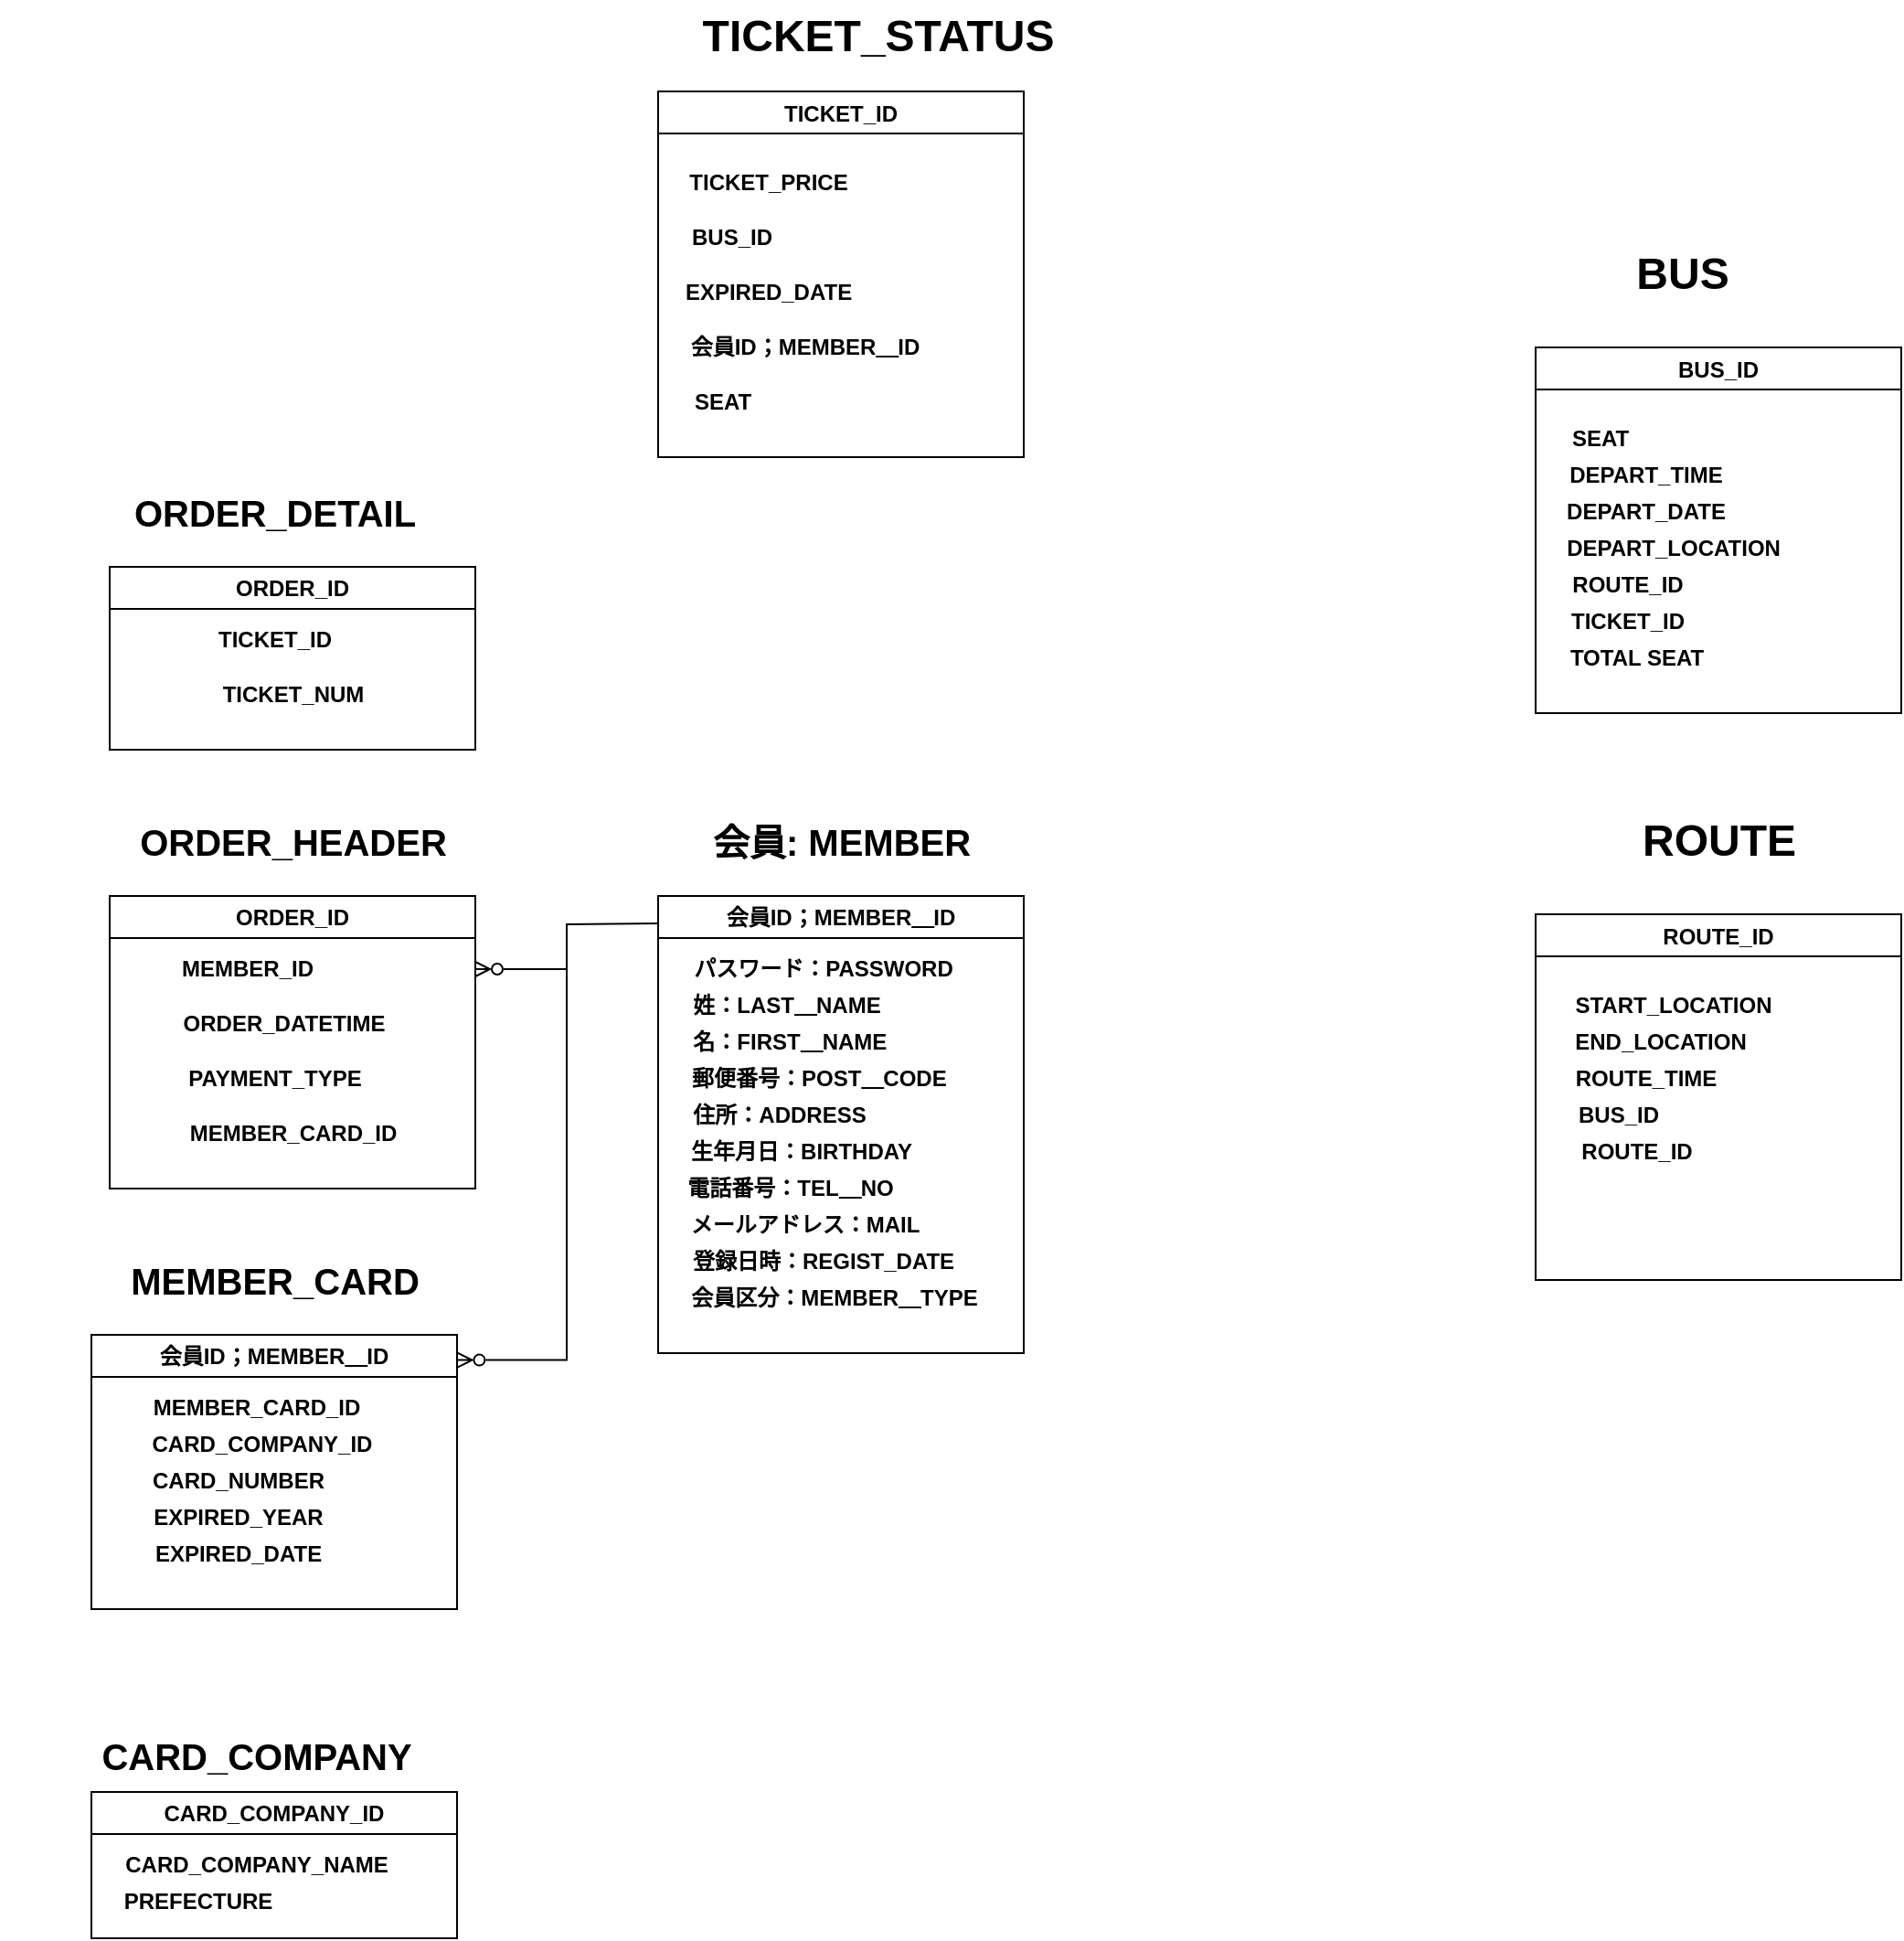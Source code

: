 <mxfile version="21.7.2" type="github">
  <diagram name="Page-1" id="74e2e168-ea6b-b213-b513-2b3c1d86103e">
    <mxGraphModel dx="670" dy="1383" grid="1" gridSize="10" guides="1" tooltips="1" connect="1" arrows="1" fold="1" page="1" pageScale="1" pageWidth="1100" pageHeight="850" background="none" math="0" shadow="0">
      <root>
        <mxCell id="0" />
        <mxCell id="1" parent="0" />
        <mxCell id="yDjKqw7yzb0ghYkaqRdv-2" value="会員ID；MEMBER＿ID" style="swimlane;whiteSpace=wrap;html=1;" parent="1" vertex="1">
          <mxGeometry x="570" y="410" width="200" height="250" as="geometry" />
        </mxCell>
        <mxCell id="yDjKqw7yzb0ghYkaqRdv-6" value="パスワード：PASSWORD" style="text;strokeColor=none;fillColor=none;html=1;fontSize=12;fontStyle=1;verticalAlign=middle;align=center;" parent="yDjKqw7yzb0ghYkaqRdv-2" vertex="1">
          <mxGeometry y="30" width="180" height="20" as="geometry" />
        </mxCell>
        <mxCell id="yDjKqw7yzb0ghYkaqRdv-7" value="姓：LAST＿NAME" style="text;strokeColor=none;fillColor=none;html=1;fontSize=12;fontStyle=1;verticalAlign=middle;align=center;" parent="yDjKqw7yzb0ghYkaqRdv-2" vertex="1">
          <mxGeometry x="-20" y="50" width="180" height="20" as="geometry" />
        </mxCell>
        <mxCell id="yDjKqw7yzb0ghYkaqRdv-8" value="&amp;nbsp;名：FIRST＿NAME" style="text;strokeColor=none;fillColor=none;html=1;fontSize=12;fontStyle=1;verticalAlign=middle;align=center;" parent="yDjKqw7yzb0ghYkaqRdv-2" vertex="1">
          <mxGeometry x="-20" y="70" width="180" height="20" as="geometry" />
        </mxCell>
        <mxCell id="yDjKqw7yzb0ghYkaqRdv-9" value="　 郵便番号：POST＿CODE" style="text;strokeColor=none;fillColor=none;html=1;fontSize=12;fontStyle=1;verticalAlign=middle;align=center;" parent="yDjKqw7yzb0ghYkaqRdv-2" vertex="1">
          <mxGeometry x="-10" y="90" width="180" height="20" as="geometry" />
        </mxCell>
        <mxCell id="yDjKqw7yzb0ghYkaqRdv-10" value="　住所：ADDRESS" style="text;strokeColor=none;fillColor=none;html=1;fontSize=12;fontStyle=1;verticalAlign=middle;align=center;" parent="yDjKqw7yzb0ghYkaqRdv-2" vertex="1">
          <mxGeometry x="-30" y="110" width="180" height="20" as="geometry" />
        </mxCell>
        <mxCell id="yDjKqw7yzb0ghYkaqRdv-69" value="　　　生年月日：BIRTHDAY" style="text;strokeColor=none;fillColor=none;html=1;fontSize=12;fontStyle=1;verticalAlign=middle;align=center;" parent="yDjKqw7yzb0ghYkaqRdv-2" vertex="1">
          <mxGeometry x="-30" y="130" width="180" height="20" as="geometry" />
        </mxCell>
        <mxCell id="yDjKqw7yzb0ghYkaqRdv-70" value="　　電話番号：TEL＿NO" style="text;strokeColor=none;fillColor=none;html=1;fontSize=12;fontStyle=1;verticalAlign=middle;align=center;" parent="yDjKqw7yzb0ghYkaqRdv-2" vertex="1">
          <mxGeometry x="-30" y="150" width="180" height="20" as="geometry" />
        </mxCell>
        <mxCell id="yDjKqw7yzb0ghYkaqRdv-71" value="メールアドレス：MAIL" style="text;strokeColor=none;fillColor=none;html=1;fontSize=12;fontStyle=1;verticalAlign=middle;align=center;" parent="yDjKqw7yzb0ghYkaqRdv-2" vertex="1">
          <mxGeometry x="-10" y="170" width="180" height="20" as="geometry" />
        </mxCell>
        <mxCell id="yDjKqw7yzb0ghYkaqRdv-72" value="登録日時：REGIST_DATE" style="text;strokeColor=none;fillColor=none;html=1;fontSize=12;fontStyle=1;verticalAlign=middle;align=center;" parent="yDjKqw7yzb0ghYkaqRdv-2" vertex="1">
          <mxGeometry y="190" width="180" height="20" as="geometry" />
        </mxCell>
        <mxCell id="yDjKqw7yzb0ghYkaqRdv-73" value="　会員区分：MEMBER＿TYPE" style="text;strokeColor=none;fillColor=none;html=1;fontSize=12;fontStyle=1;verticalAlign=middle;align=center;" parent="yDjKqw7yzb0ghYkaqRdv-2" vertex="1">
          <mxGeometry y="210" width="180" height="20" as="geometry" />
        </mxCell>
        <mxCell id="yDjKqw7yzb0ghYkaqRdv-3" value="会員: MEMBER" style="text;strokeColor=none;fillColor=none;html=1;fontSize=20;fontStyle=1;verticalAlign=middle;align=center;" parent="1" vertex="1">
          <mxGeometry x="570" y="360" width="200" height="40" as="geometry" />
        </mxCell>
        <mxCell id="yDjKqw7yzb0ghYkaqRdv-76" value="TICKET_ID" style="swimlane;" parent="1" vertex="1">
          <mxGeometry x="570" y="-30" width="200" height="200" as="geometry" />
        </mxCell>
        <mxCell id="6Mnsdf7yAfQ03zAd6nEP-5" value="TICKET_PRICE" style="text;strokeColor=none;fillColor=none;html=1;fontSize=12;fontStyle=1;verticalAlign=middle;align=center;" parent="yDjKqw7yzb0ghYkaqRdv-76" vertex="1">
          <mxGeometry x="-30" y="40" width="180" height="20" as="geometry" />
        </mxCell>
        <mxCell id="6Mnsdf7yAfQ03zAd6nEP-6" value="BUS_ID" style="text;strokeColor=none;fillColor=none;html=1;fontSize=12;fontStyle=1;verticalAlign=middle;align=center;" parent="yDjKqw7yzb0ghYkaqRdv-76" vertex="1">
          <mxGeometry x="-50" y="70" width="180" height="20" as="geometry" />
        </mxCell>
        <mxCell id="6Mnsdf7yAfQ03zAd6nEP-7" value="EXPIRED_DATE" style="text;strokeColor=none;fillColor=none;html=1;fontSize=12;fontStyle=1;verticalAlign=middle;align=center;" parent="yDjKqw7yzb0ghYkaqRdv-76" vertex="1">
          <mxGeometry x="-30" y="100" width="180" height="20" as="geometry" />
        </mxCell>
        <mxCell id="6Mnsdf7yAfQ03zAd6nEP-16" value="会員ID；MEMBER＿ID" style="text;strokeColor=none;fillColor=none;html=1;fontSize=12;fontStyle=1;verticalAlign=middle;align=center;" parent="yDjKqw7yzb0ghYkaqRdv-76" vertex="1">
          <mxGeometry x="-10" y="130" width="180" height="20" as="geometry" />
        </mxCell>
        <mxCell id="6Mnsdf7yAfQ03zAd6nEP-26" value="SEAT" style="text;strokeColor=none;fillColor=none;html=1;fontSize=12;fontStyle=1;verticalAlign=middle;align=center;" parent="yDjKqw7yzb0ghYkaqRdv-76" vertex="1">
          <mxGeometry x="-60" y="160" width="190" height="20" as="geometry" />
        </mxCell>
        <mxCell id="6Mnsdf7yAfQ03zAd6nEP-9" value="TICKET_STATUS" style="text;strokeColor=none;fillColor=none;html=1;fontSize=24;fontStyle=1;verticalAlign=middle;align=center;" parent="1" vertex="1">
          <mxGeometry x="590" y="-80" width="200" height="40" as="geometry" />
        </mxCell>
        <mxCell id="6Mnsdf7yAfQ03zAd6nEP-10" value="BUS_ID" style="swimlane;" parent="1" vertex="1">
          <mxGeometry x="1050" y="110" width="200" height="200" as="geometry" />
        </mxCell>
        <mxCell id="6Mnsdf7yAfQ03zAd6nEP-11" value="SEAT" style="text;strokeColor=none;fillColor=none;html=1;fontSize=12;fontStyle=1;verticalAlign=middle;align=center;" parent="6Mnsdf7yAfQ03zAd6nEP-10" vertex="1">
          <mxGeometry x="-60" y="40" width="190" height="20" as="geometry" />
        </mxCell>
        <mxCell id="6Mnsdf7yAfQ03zAd6nEP-12" value="DEPART_TIME" style="text;strokeColor=none;fillColor=none;html=1;fontSize=12;fontStyle=1;verticalAlign=middle;align=center;" parent="6Mnsdf7yAfQ03zAd6nEP-10" vertex="1">
          <mxGeometry x="-30" y="60" width="180" height="20" as="geometry" />
        </mxCell>
        <mxCell id="6Mnsdf7yAfQ03zAd6nEP-13" value="DEPART_DATE" style="text;strokeColor=none;fillColor=none;html=1;fontSize=12;fontStyle=1;verticalAlign=middle;align=center;" parent="6Mnsdf7yAfQ03zAd6nEP-10" vertex="1">
          <mxGeometry x="-30" y="80" width="180" height="20" as="geometry" />
        </mxCell>
        <mxCell id="6Mnsdf7yAfQ03zAd6nEP-14" value="DEPART_LOCATION" style="text;strokeColor=none;fillColor=none;html=1;fontSize=12;fontStyle=1;verticalAlign=middle;align=center;" parent="6Mnsdf7yAfQ03zAd6nEP-10" vertex="1">
          <mxGeometry x="-20" y="100" width="190" height="20" as="geometry" />
        </mxCell>
        <mxCell id="6Mnsdf7yAfQ03zAd6nEP-18" value="ROUTE_ID" style="text;strokeColor=none;fillColor=none;html=1;fontSize=12;fontStyle=1;verticalAlign=middle;align=center;" parent="6Mnsdf7yAfQ03zAd6nEP-10" vertex="1">
          <mxGeometry x="-50" y="120" width="200" height="20" as="geometry" />
        </mxCell>
        <mxCell id="6Mnsdf7yAfQ03zAd6nEP-27" value="TICKET_ID" style="text;strokeColor=none;fillColor=none;html=1;fontSize=12;fontStyle=1;verticalAlign=middle;align=center;" parent="6Mnsdf7yAfQ03zAd6nEP-10" vertex="1">
          <mxGeometry x="-45" y="140" width="190" height="20" as="geometry" />
        </mxCell>
        <mxCell id="UGFwMmbldTLrsSRiIsaC-10" value="TOTAL SEAT" style="text;strokeColor=none;fillColor=none;html=1;fontSize=12;fontStyle=1;verticalAlign=middle;align=center;" parent="6Mnsdf7yAfQ03zAd6nEP-10" vertex="1">
          <mxGeometry x="-35" y="160" width="180" height="20" as="geometry" />
        </mxCell>
        <mxCell id="6Mnsdf7yAfQ03zAd6nEP-15" value="BUS" style="text;strokeColor=none;fillColor=none;html=1;fontSize=24;fontStyle=1;verticalAlign=middle;align=center;" parent="1" vertex="1">
          <mxGeometry x="1030" y="50" width="200" height="40" as="geometry" />
        </mxCell>
        <mxCell id="6Mnsdf7yAfQ03zAd6nEP-19" value="ROUTE_ID" style="swimlane;" parent="1" vertex="1">
          <mxGeometry x="1050" y="420" width="200" height="200" as="geometry" />
        </mxCell>
        <mxCell id="6Mnsdf7yAfQ03zAd6nEP-20" value="START_LOCATION" style="text;strokeColor=none;fillColor=none;html=1;fontSize=12;fontStyle=1;verticalAlign=middle;align=center;" parent="6Mnsdf7yAfQ03zAd6nEP-19" vertex="1">
          <mxGeometry x="-20" y="40" width="190" height="20" as="geometry" />
        </mxCell>
        <mxCell id="6Mnsdf7yAfQ03zAd6nEP-21" value="END_LOCATION" style="text;strokeColor=none;fillColor=none;html=1;fontSize=12;fontStyle=1;verticalAlign=middle;align=center;" parent="6Mnsdf7yAfQ03zAd6nEP-19" vertex="1">
          <mxGeometry x="-30" y="60" width="195" height="20" as="geometry" />
        </mxCell>
        <mxCell id="6Mnsdf7yAfQ03zAd6nEP-22" value="ROUTE_TIME" style="text;strokeColor=none;fillColor=none;html=1;fontSize=12;fontStyle=1;verticalAlign=middle;align=center;" parent="6Mnsdf7yAfQ03zAd6nEP-19" vertex="1">
          <mxGeometry x="-30" y="80" width="180" height="20" as="geometry" />
        </mxCell>
        <mxCell id="6Mnsdf7yAfQ03zAd6nEP-23" value="BUS_ID" style="text;strokeColor=none;fillColor=none;html=1;fontSize=12;fontStyle=1;verticalAlign=middle;align=center;" parent="6Mnsdf7yAfQ03zAd6nEP-19" vertex="1">
          <mxGeometry x="-50" y="100" width="190" height="20" as="geometry" />
        </mxCell>
        <mxCell id="6Mnsdf7yAfQ03zAd6nEP-24" value="ROUTE_ID" style="text;strokeColor=none;fillColor=none;html=1;fontSize=12;fontStyle=1;verticalAlign=middle;align=center;" parent="6Mnsdf7yAfQ03zAd6nEP-19" vertex="1">
          <mxGeometry x="-50" y="120" width="210" height="20" as="geometry" />
        </mxCell>
        <mxCell id="6Mnsdf7yAfQ03zAd6nEP-25" value="ROUTE" style="text;strokeColor=none;fillColor=none;html=1;fontSize=24;fontStyle=1;verticalAlign=middle;align=center;" parent="1" vertex="1">
          <mxGeometry x="1050" y="360" width="200" height="40" as="geometry" />
        </mxCell>
        <mxCell id="UGFwMmbldTLrsSRiIsaC-1" value="ORDER_ID" style="swimlane;whiteSpace=wrap;html=1;" parent="1" vertex="1">
          <mxGeometry x="270" y="410" width="200" height="160" as="geometry" />
        </mxCell>
        <mxCell id="UGFwMmbldTLrsSRiIsaC-2" value="MEMBER_ID" style="text;strokeColor=none;fillColor=none;html=1;fontSize=12;fontStyle=1;verticalAlign=middle;align=center;" parent="UGFwMmbldTLrsSRiIsaC-1" vertex="1">
          <mxGeometry x="-30" y="30" width="210" height="20" as="geometry" />
        </mxCell>
        <mxCell id="UGFwMmbldTLrsSRiIsaC-5" value="ORDER_DATETIME" style="text;strokeColor=none;fillColor=none;html=1;fontSize=12;fontStyle=1;verticalAlign=middle;align=center;" parent="UGFwMmbldTLrsSRiIsaC-1" vertex="1">
          <mxGeometry y="60" width="190" height="20" as="geometry" />
        </mxCell>
        <mxCell id="UGFwMmbldTLrsSRiIsaC-6" value="PAYMENT_TYPE" style="text;strokeColor=none;fillColor=none;html=1;fontSize=12;fontStyle=1;verticalAlign=middle;align=center;" parent="UGFwMmbldTLrsSRiIsaC-1" vertex="1">
          <mxGeometry x="-10" y="90" width="200" height="20" as="geometry" />
        </mxCell>
        <mxCell id="k_bStmXS0Wy6511A6Ppj-39" value="MEMBER_CARD_ID" style="text;strokeColor=none;fillColor=none;html=1;fontSize=12;fontStyle=1;verticalAlign=middle;align=center;" vertex="1" parent="UGFwMmbldTLrsSRiIsaC-1">
          <mxGeometry x="10" y="120" width="180" height="20" as="geometry" />
        </mxCell>
        <mxCell id="UGFwMmbldTLrsSRiIsaC-12" value="ORDER_HEADER" style="text;strokeColor=none;fillColor=none;html=1;fontSize=20;fontStyle=1;verticalAlign=middle;align=center;" parent="1" vertex="1">
          <mxGeometry x="270" y="360" width="200" height="40" as="geometry" />
        </mxCell>
        <mxCell id="k_bStmXS0Wy6511A6Ppj-1" value="ORDER_ID" style="swimlane;whiteSpace=wrap;html=1;startSize=23;" vertex="1" parent="1">
          <mxGeometry x="270" y="230" width="200" height="100" as="geometry">
            <mxRectangle x="10" y="420" width="100" height="30" as="alternateBounds" />
          </mxGeometry>
        </mxCell>
        <mxCell id="k_bStmXS0Wy6511A6Ppj-2" value="TICKET_ID" style="text;strokeColor=none;fillColor=none;html=1;fontSize=12;fontStyle=1;verticalAlign=middle;align=center;" vertex="1" parent="k_bStmXS0Wy6511A6Ppj-1">
          <mxGeometry y="30" width="180" height="20" as="geometry" />
        </mxCell>
        <mxCell id="k_bStmXS0Wy6511A6Ppj-3" value="TICKET_NUM" style="text;strokeColor=none;fillColor=none;html=1;fontSize=12;fontStyle=1;verticalAlign=middle;align=center;" vertex="1" parent="k_bStmXS0Wy6511A6Ppj-1">
          <mxGeometry x="10" y="60" width="180" height="20" as="geometry" />
        </mxCell>
        <mxCell id="k_bStmXS0Wy6511A6Ppj-5" value="ORDER_DETAIL" style="text;strokeColor=none;fillColor=none;html=1;fontSize=20;fontStyle=1;verticalAlign=middle;align=center;" vertex="1" parent="1">
          <mxGeometry x="260" y="180" width="200" height="40" as="geometry" />
        </mxCell>
        <mxCell id="k_bStmXS0Wy6511A6Ppj-17" value="" style="edgeStyle=orthogonalEdgeStyle;rounded=0;orthogonalLoop=1;jettySize=auto;html=1;entryX=1;entryY=0.25;entryDx=0;entryDy=0;endArrow=ERzeroToMany;endFill=0;startArrow=none;startFill=0;" edge="1" parent="1" target="UGFwMmbldTLrsSRiIsaC-1">
          <mxGeometry relative="1" as="geometry">
            <mxPoint x="570" y="425" as="sourcePoint" />
            <mxPoint x="500" y="450" as="targetPoint" />
          </mxGeometry>
        </mxCell>
        <mxCell id="k_bStmXS0Wy6511A6Ppj-18" value="MEMBER_CARD" style="text;strokeColor=none;fillColor=none;html=1;fontSize=20;fontStyle=1;verticalAlign=middle;align=center;" vertex="1" parent="1">
          <mxGeometry x="260" y="600" width="200" height="40" as="geometry" />
        </mxCell>
        <mxCell id="k_bStmXS0Wy6511A6Ppj-19" value="会員ID；MEMBER＿ID" style="swimlane;whiteSpace=wrap;html=1;" vertex="1" parent="1">
          <mxGeometry x="260" y="650" width="200" height="150" as="geometry" />
        </mxCell>
        <mxCell id="k_bStmXS0Wy6511A6Ppj-20" value="MEMBER_CARD_ID" style="text;strokeColor=none;fillColor=none;html=1;fontSize=12;fontStyle=1;verticalAlign=middle;align=center;" vertex="1" parent="k_bStmXS0Wy6511A6Ppj-19">
          <mxGeometry y="30" width="180" height="20" as="geometry" />
        </mxCell>
        <mxCell id="k_bStmXS0Wy6511A6Ppj-21" value="CARD_COMPANY_ID" style="text;strokeColor=none;fillColor=none;html=1;fontSize=12;fontStyle=1;verticalAlign=middle;align=center;" vertex="1" parent="k_bStmXS0Wy6511A6Ppj-19">
          <mxGeometry x="-15" y="50" width="215" height="20" as="geometry" />
        </mxCell>
        <mxCell id="k_bStmXS0Wy6511A6Ppj-22" value="CARD_NUMBER" style="text;strokeColor=none;fillColor=none;html=1;fontSize=12;fontStyle=1;verticalAlign=middle;align=center;" vertex="1" parent="k_bStmXS0Wy6511A6Ppj-19">
          <mxGeometry x="-20" y="70" width="200" height="20" as="geometry" />
        </mxCell>
        <mxCell id="k_bStmXS0Wy6511A6Ppj-23" value="EXPIRED_YEAR" style="text;strokeColor=none;fillColor=none;html=1;fontSize=12;fontStyle=1;verticalAlign=middle;align=center;" vertex="1" parent="k_bStmXS0Wy6511A6Ppj-19">
          <mxGeometry x="-10" y="90" width="180" height="20" as="geometry" />
        </mxCell>
        <mxCell id="k_bStmXS0Wy6511A6Ppj-24" value="EXPIRED_DATE" style="text;strokeColor=none;fillColor=none;html=1;fontSize=12;fontStyle=1;verticalAlign=middle;align=center;" vertex="1" parent="k_bStmXS0Wy6511A6Ppj-19">
          <mxGeometry x="-30" y="110" width="220" height="20" as="geometry" />
        </mxCell>
        <mxCell id="k_bStmXS0Wy6511A6Ppj-30" value="CARD_COMPANY_ID" style="swimlane;whiteSpace=wrap;html=1;" vertex="1" parent="1">
          <mxGeometry x="260" y="900" width="200" height="80" as="geometry" />
        </mxCell>
        <mxCell id="k_bStmXS0Wy6511A6Ppj-31" value="CARD_COMPANY_NAME" style="text;strokeColor=none;fillColor=none;html=1;fontSize=12;fontStyle=1;verticalAlign=middle;align=center;" vertex="1" parent="k_bStmXS0Wy6511A6Ppj-30">
          <mxGeometry y="30" width="180" height="20" as="geometry" />
        </mxCell>
        <mxCell id="k_bStmXS0Wy6511A6Ppj-32" value="PREFECTURE" style="text;strokeColor=none;fillColor=none;html=1;fontSize=12;fontStyle=1;verticalAlign=middle;align=center;" vertex="1" parent="k_bStmXS0Wy6511A6Ppj-30">
          <mxGeometry x="-50" y="50" width="215" height="20" as="geometry" />
        </mxCell>
        <mxCell id="k_bStmXS0Wy6511A6Ppj-36" value="CARD_COMPANY" style="text;strokeColor=none;fillColor=none;html=1;fontSize=20;fontStyle=1;verticalAlign=middle;align=center;" vertex="1" parent="1">
          <mxGeometry x="250" y="860" width="200" height="40" as="geometry" />
        </mxCell>
        <mxCell id="k_bStmXS0Wy6511A6Ppj-38" value="" style="edgeStyle=orthogonalEdgeStyle;rounded=0;orthogonalLoop=1;jettySize=auto;html=1;entryX=1.001;entryY=0.092;entryDx=0;entryDy=0;entryPerimeter=0;endArrow=ERzeroToMany;endFill=0;" edge="1" parent="1" target="k_bStmXS0Wy6511A6Ppj-19">
          <mxGeometry relative="1" as="geometry">
            <mxPoint x="520" y="450" as="sourcePoint" />
            <mxPoint x="520" y="740" as="targetPoint" />
            <Array as="points">
              <mxPoint x="520" y="664" />
            </Array>
          </mxGeometry>
        </mxCell>
      </root>
    </mxGraphModel>
  </diagram>
</mxfile>
